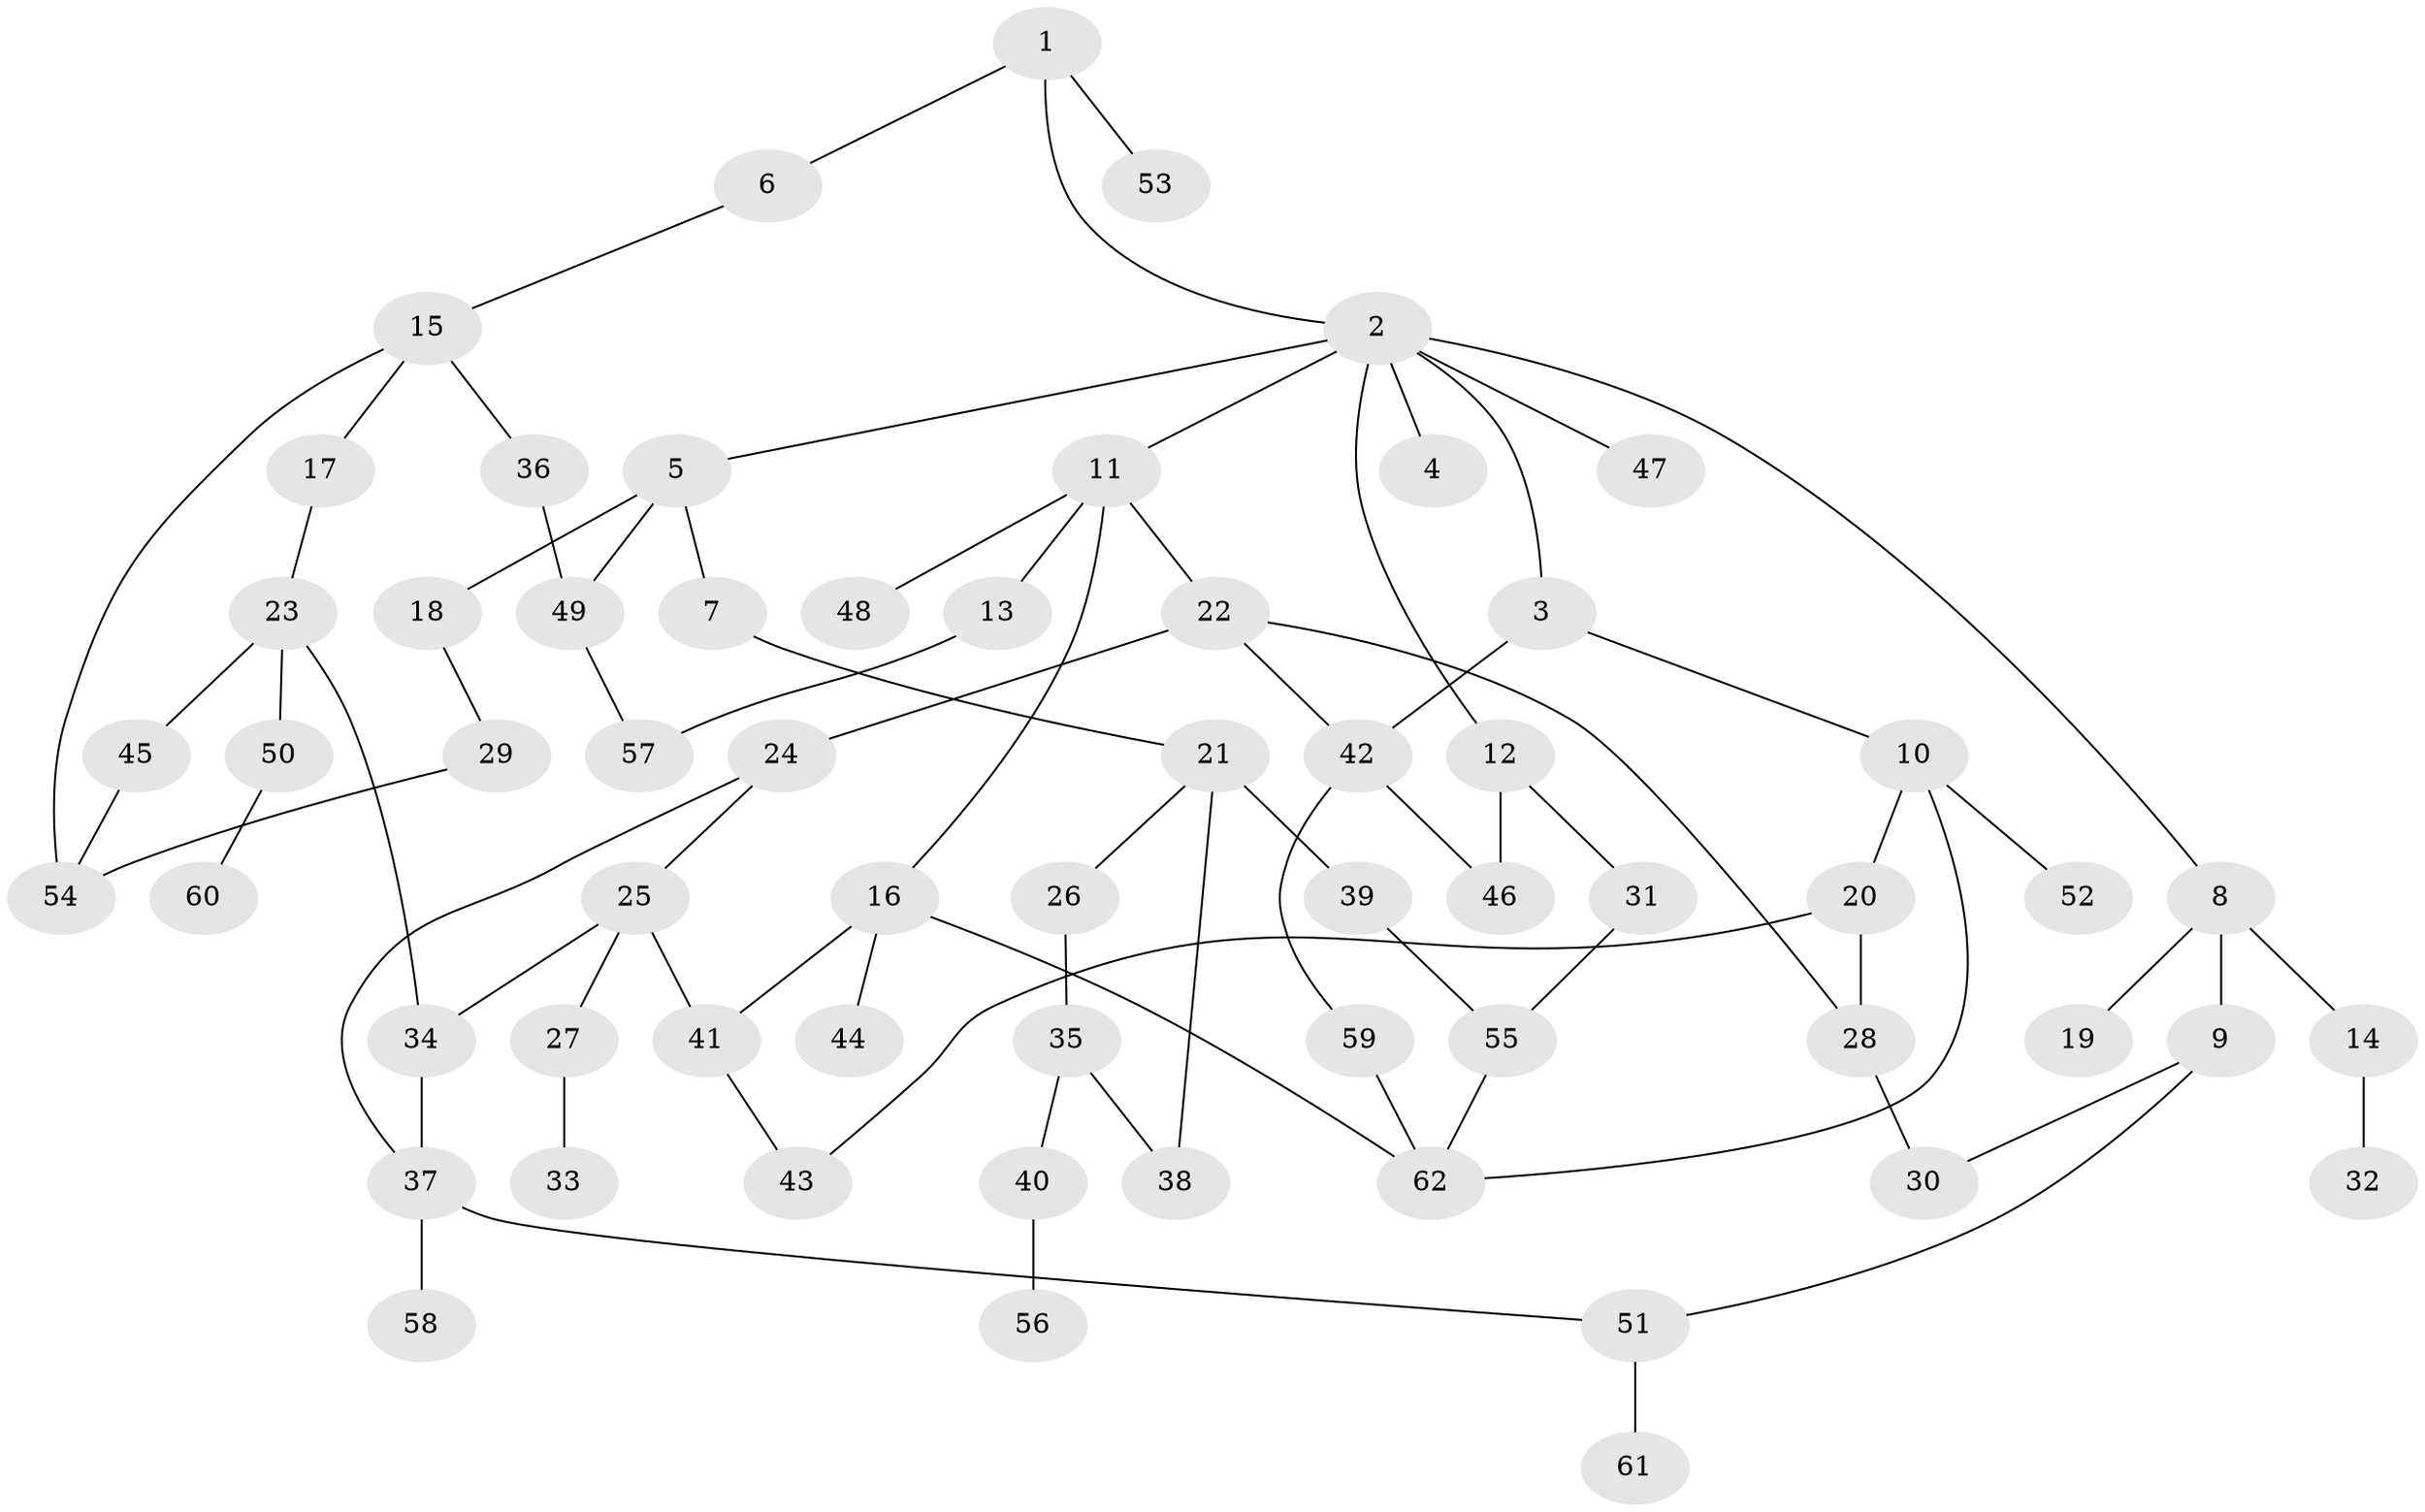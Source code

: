 // Generated by graph-tools (version 1.1) at 2025/34/03/09/25 02:34:16]
// undirected, 62 vertices, 79 edges
graph export_dot {
graph [start="1"]
  node [color=gray90,style=filled];
  1;
  2;
  3;
  4;
  5;
  6;
  7;
  8;
  9;
  10;
  11;
  12;
  13;
  14;
  15;
  16;
  17;
  18;
  19;
  20;
  21;
  22;
  23;
  24;
  25;
  26;
  27;
  28;
  29;
  30;
  31;
  32;
  33;
  34;
  35;
  36;
  37;
  38;
  39;
  40;
  41;
  42;
  43;
  44;
  45;
  46;
  47;
  48;
  49;
  50;
  51;
  52;
  53;
  54;
  55;
  56;
  57;
  58;
  59;
  60;
  61;
  62;
  1 -- 2;
  1 -- 6;
  1 -- 53;
  2 -- 3;
  2 -- 4;
  2 -- 5;
  2 -- 8;
  2 -- 11;
  2 -- 12;
  2 -- 47;
  3 -- 10;
  3 -- 42;
  5 -- 7;
  5 -- 18;
  5 -- 49;
  6 -- 15;
  7 -- 21;
  8 -- 9;
  8 -- 14;
  8 -- 19;
  9 -- 30;
  9 -- 51;
  10 -- 20;
  10 -- 52;
  10 -- 62;
  11 -- 13;
  11 -- 16;
  11 -- 22;
  11 -- 48;
  12 -- 31;
  12 -- 46;
  13 -- 57;
  14 -- 32;
  15 -- 17;
  15 -- 36;
  15 -- 54;
  16 -- 44;
  16 -- 62;
  16 -- 41;
  17 -- 23;
  18 -- 29;
  20 -- 28;
  20 -- 43;
  21 -- 26;
  21 -- 38;
  21 -- 39;
  22 -- 24;
  22 -- 42;
  22 -- 28;
  23 -- 34;
  23 -- 45;
  23 -- 50;
  24 -- 25;
  24 -- 37;
  25 -- 27;
  25 -- 41;
  25 -- 34;
  26 -- 35;
  27 -- 33;
  28 -- 30;
  29 -- 54;
  31 -- 55;
  34 -- 37;
  35 -- 40;
  35 -- 38;
  36 -- 49;
  37 -- 58;
  37 -- 51;
  39 -- 55;
  40 -- 56;
  41 -- 43;
  42 -- 59;
  42 -- 46;
  45 -- 54;
  49 -- 57;
  50 -- 60;
  51 -- 61;
  55 -- 62;
  59 -- 62;
}
